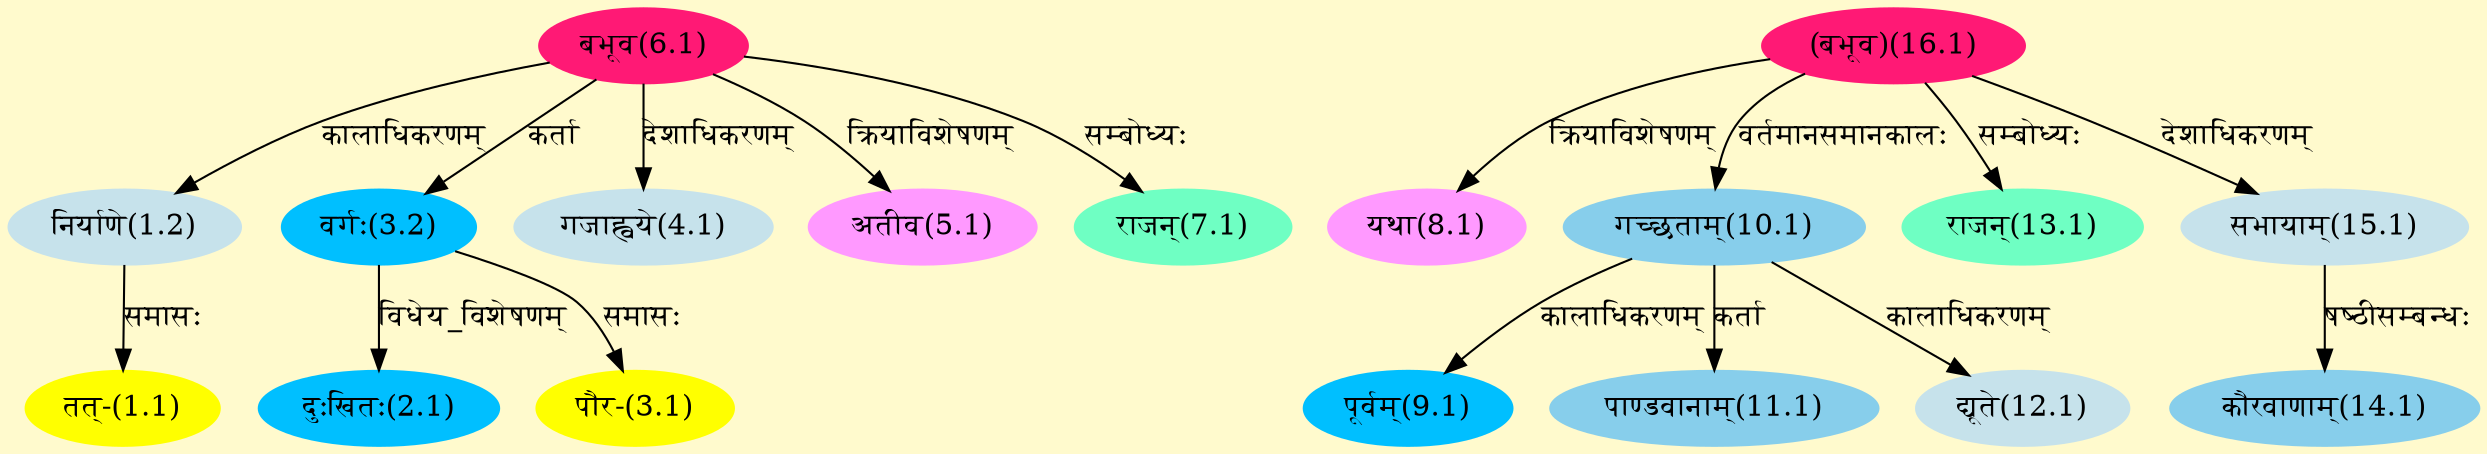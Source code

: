 digraph G{
rankdir=BT;
 compound=true;
 bgcolor="lemonchiffon1";
Node1_1 [style=filled, color="#FFFF00" label = "तत्-(1.1)"]
Node1_2 [style=filled, color="#C6E2EB" label = "निर्याणे(1.2)"]
Node6_1 [style=filled, color="#FF1975" label = "बभूव(6.1)"]
Node2_1 [style=filled, color="#00BFFF" label = "दुःखितः(2.1)"]
Node3_2 [style=filled, color="#00BFFF" label = "वर्गः(3.2)"]
Node3_1 [style=filled, color="#FFFF00" label = "पौर-(3.1)"]
Node4_1 [style=filled, color="#C6E2EB" label = "गजाह्वये(4.1)"]
Node5_1 [style=filled, color="#FF99FF" label = "अतीव(5.1)"]
Node [style=filled, color="" label = "()"]
Node7_1 [style=filled, color="#6FFFC3" label = "राजन्(7.1)"]
Node8_1 [style=filled, color="#FF99FF" label = "यथा(8.1)"]
Node16_1 [style=filled, color="#FF1975" label = "(बभूव)(16.1)"]
Node9_1 [style=filled, color="#00BFFF" label = "पूर्वम्(9.1)"]
Node10_1 [style=filled, color="#87CEEB" label = "गच्छताम्(10.1)"]
Node11_1 [style=filled, color="#87CEEB" label = "पाण्डवानाम्(11.1)"]
Node12_1 [style=filled, color="#C6E2EB" label = "द्यूते(12.1)"]
Node13_1 [style=filled, color="#6FFFC3" label = "राजन्(13.1)"]
Node14_1 [style=filled, color="#87CEEB" label = "कौरवाणाम्(14.1)"]
Node15_1 [style=filled, color="#C6E2EB" label = "सभायाम्(15.1)"]
/* Start of Relations section */

Node1_1 -> Node1_2 [  label="समासः"  dir="back" ]
Node1_2 -> Node6_1 [  label="कालाधिकरणम्"  dir="back" ]
Node2_1 -> Node3_2 [  label="विधेय_विशेषणम्"  dir="back" ]
Node3_1 -> Node3_2 [  label="समासः"  dir="back" ]
Node3_2 -> Node6_1 [  label="कर्ता"  dir="back" ]
Node4_1 -> Node6_1 [  label="देशाधिकरणम्"  dir="back" ]
Node5_1 -> Node6_1 [  label="क्रियाविशेषणम्"  dir="back" ]
Node7_1 -> Node6_1 [  label="सम्बोध्यः"  dir="back" ]
Node8_1 -> Node16_1 [  label="क्रियाविशेषणम्"  dir="back" ]
Node9_1 -> Node10_1 [  label="कालाधिकरणम्"  dir="back" ]
Node10_1 -> Node16_1 [  label="वर्तमानसमानकालः"  dir="back" ]
Node11_1 -> Node10_1 [  label="कर्ता"  dir="back" ]
Node12_1 -> Node10_1 [  label="कालाधिकरणम्"  dir="back" ]
Node13_1 -> Node16_1 [  label="सम्बोध्यः"  dir="back" ]
Node14_1 -> Node15_1 [  label="षष्ठीसम्बन्धः"  dir="back" ]
Node15_1 -> Node16_1 [  label="देशाधिकरणम्"  dir="back" ]
}
